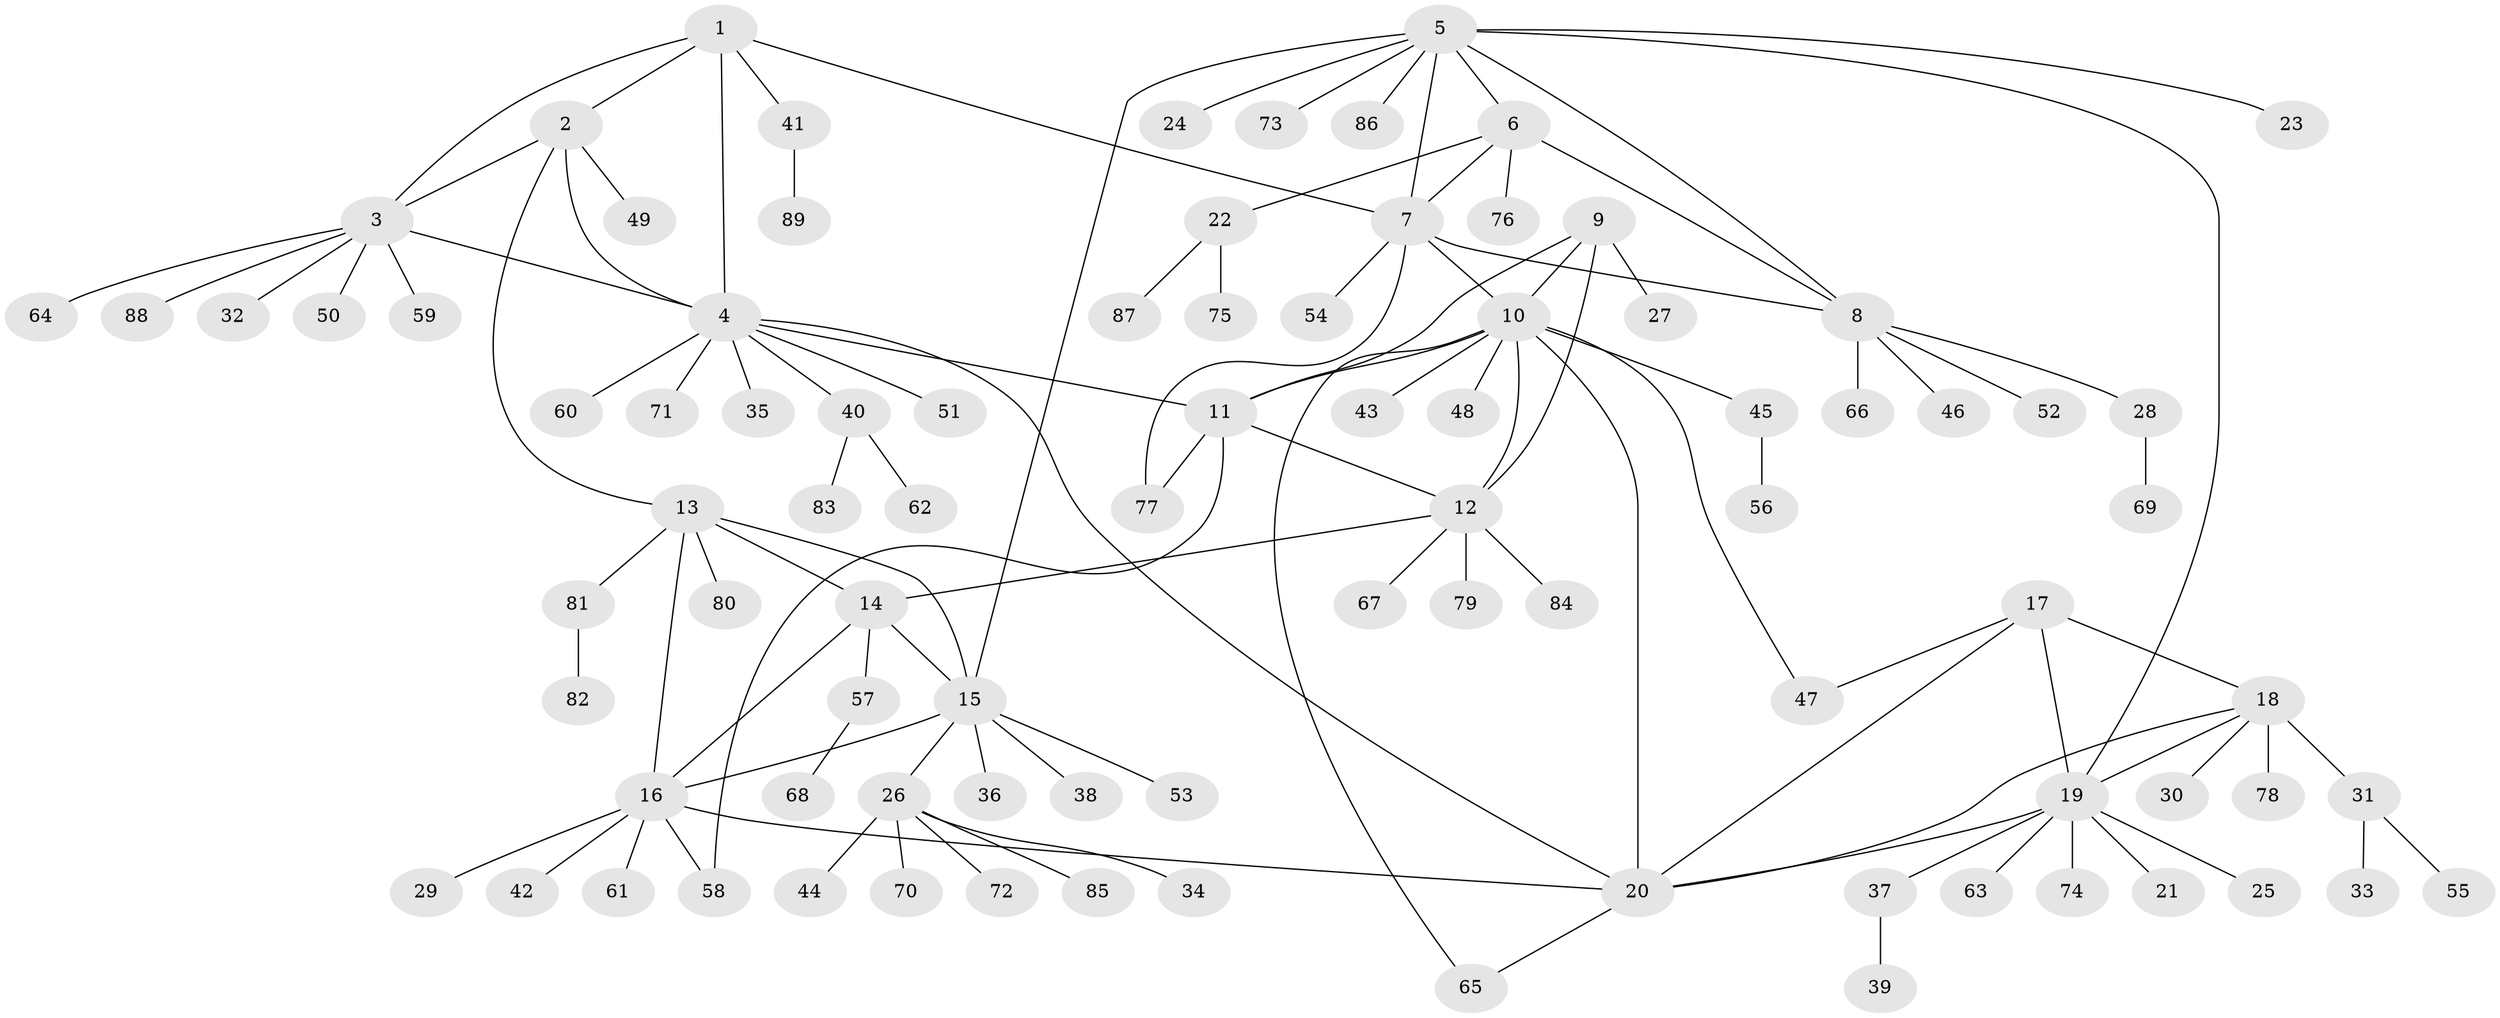 // coarse degree distribution, {5: 0.17777777777777778, 4: 0.06666666666666667, 3: 0.06666666666666667, 6: 0.08888888888888889, 8: 0.022222222222222223, 10: 0.022222222222222223, 2: 0.08888888888888889, 1: 0.4666666666666667}
// Generated by graph-tools (version 1.1) at 2025/52/03/04/25 22:52:32]
// undirected, 89 vertices, 113 edges
graph export_dot {
  node [color=gray90,style=filled];
  1;
  2;
  3;
  4;
  5;
  6;
  7;
  8;
  9;
  10;
  11;
  12;
  13;
  14;
  15;
  16;
  17;
  18;
  19;
  20;
  21;
  22;
  23;
  24;
  25;
  26;
  27;
  28;
  29;
  30;
  31;
  32;
  33;
  34;
  35;
  36;
  37;
  38;
  39;
  40;
  41;
  42;
  43;
  44;
  45;
  46;
  47;
  48;
  49;
  50;
  51;
  52;
  53;
  54;
  55;
  56;
  57;
  58;
  59;
  60;
  61;
  62;
  63;
  64;
  65;
  66;
  67;
  68;
  69;
  70;
  71;
  72;
  73;
  74;
  75;
  76;
  77;
  78;
  79;
  80;
  81;
  82;
  83;
  84;
  85;
  86;
  87;
  88;
  89;
  1 -- 2;
  1 -- 3;
  1 -- 4;
  1 -- 7;
  1 -- 41;
  2 -- 3;
  2 -- 4;
  2 -- 13;
  2 -- 49;
  3 -- 4;
  3 -- 32;
  3 -- 50;
  3 -- 59;
  3 -- 64;
  3 -- 88;
  4 -- 11;
  4 -- 20;
  4 -- 35;
  4 -- 40;
  4 -- 51;
  4 -- 60;
  4 -- 71;
  5 -- 6;
  5 -- 7;
  5 -- 8;
  5 -- 15;
  5 -- 19;
  5 -- 23;
  5 -- 24;
  5 -- 73;
  5 -- 86;
  6 -- 7;
  6 -- 8;
  6 -- 22;
  6 -- 76;
  7 -- 8;
  7 -- 10;
  7 -- 54;
  7 -- 77;
  8 -- 28;
  8 -- 46;
  8 -- 52;
  8 -- 66;
  9 -- 10;
  9 -- 11;
  9 -- 12;
  9 -- 27;
  10 -- 11;
  10 -- 12;
  10 -- 20;
  10 -- 43;
  10 -- 45;
  10 -- 47;
  10 -- 48;
  10 -- 65;
  11 -- 12;
  11 -- 58;
  11 -- 77;
  12 -- 14;
  12 -- 67;
  12 -- 79;
  12 -- 84;
  13 -- 14;
  13 -- 15;
  13 -- 16;
  13 -- 80;
  13 -- 81;
  14 -- 15;
  14 -- 16;
  14 -- 57;
  15 -- 16;
  15 -- 26;
  15 -- 36;
  15 -- 38;
  15 -- 53;
  16 -- 20;
  16 -- 29;
  16 -- 42;
  16 -- 58;
  16 -- 61;
  17 -- 18;
  17 -- 19;
  17 -- 20;
  17 -- 47;
  18 -- 19;
  18 -- 20;
  18 -- 30;
  18 -- 31;
  18 -- 78;
  19 -- 20;
  19 -- 21;
  19 -- 25;
  19 -- 37;
  19 -- 63;
  19 -- 74;
  20 -- 65;
  22 -- 75;
  22 -- 87;
  26 -- 34;
  26 -- 44;
  26 -- 70;
  26 -- 72;
  26 -- 85;
  28 -- 69;
  31 -- 33;
  31 -- 55;
  37 -- 39;
  40 -- 62;
  40 -- 83;
  41 -- 89;
  45 -- 56;
  57 -- 68;
  81 -- 82;
}
